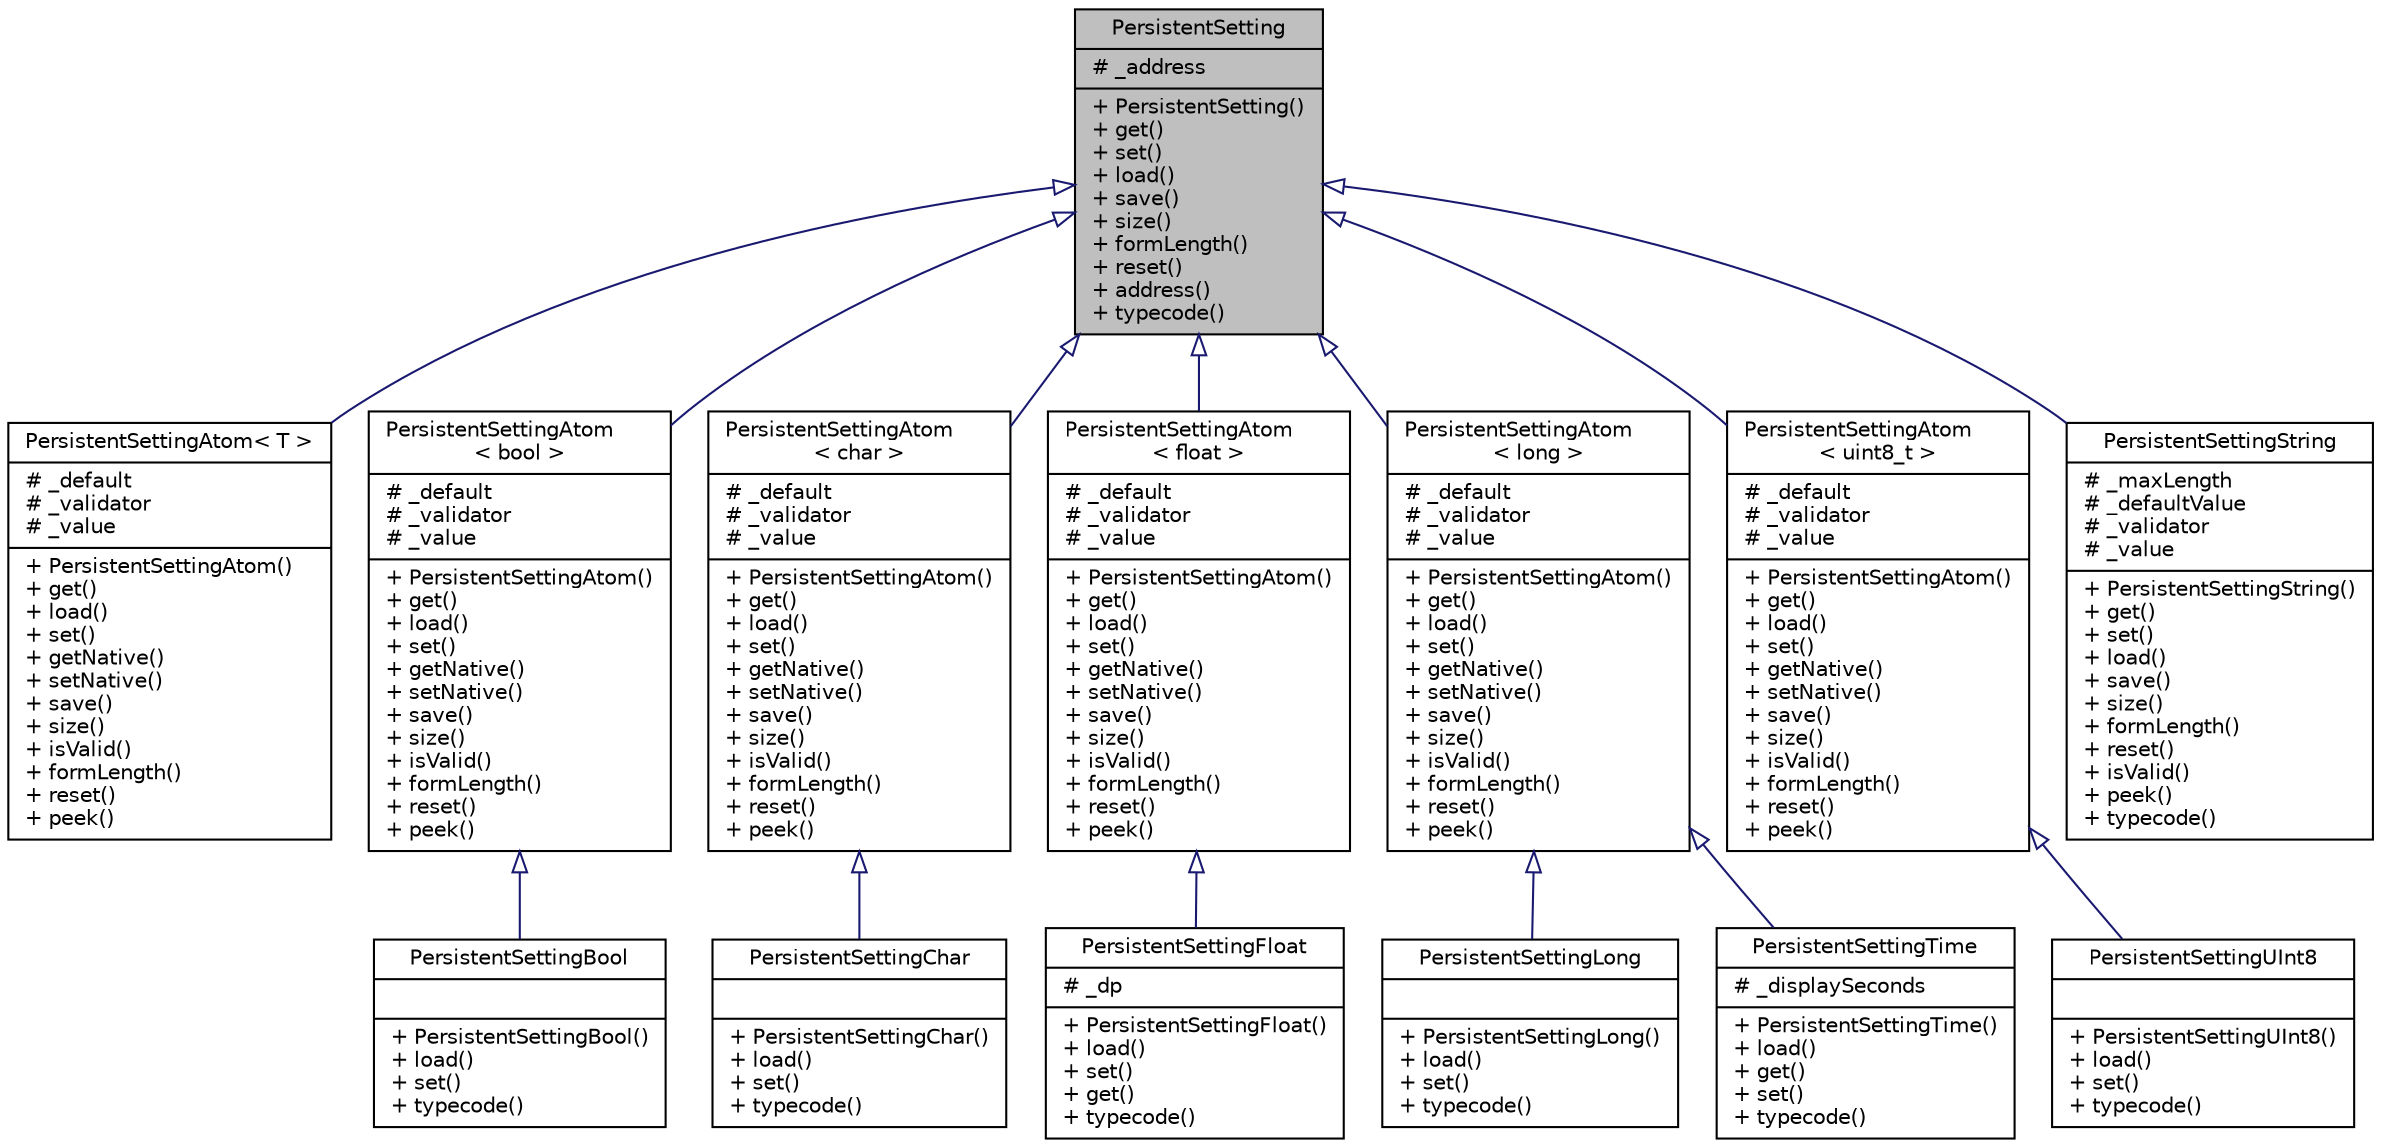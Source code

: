 digraph "PersistentSetting"
{
  edge [fontname="Helvetica",fontsize="10",labelfontname="Helvetica",labelfontsize="10"];
  node [fontname="Helvetica",fontsize="10",shape=record];
  Node0 [label="{PersistentSetting\n|# _address\l|+ PersistentSetting()\l+ get()\l+ set()\l+ load()\l+ save()\l+ size()\l+ formLength()\l+ reset()\l+ address()\l+ typecode()\l}",height=0.2,width=0.4,color="black", fillcolor="grey75", style="filled", fontcolor="black"];
  Node0 -> Node1 [dir="back",color="midnightblue",fontsize="10",style="solid",arrowtail="onormal",fontname="Helvetica"];
  Node1 [label="{PersistentSettingAtom\< T \>\n|# _default\l# _validator\l# _value\l|+ PersistentSettingAtom()\l+ get()\l+ load()\l+ set()\l+ getNative()\l+ setNative()\l+ save()\l+ size()\l+ isValid()\l+ formLength()\l+ reset()\l+ peek()\l}",height=0.2,width=0.4,color="black", fillcolor="white", style="filled",URL="$classPersistentSettingAtom.html",tooltip="EEPROM-backed non-volatile storage of atomic (non-array) settings. "];
  Node0 -> Node2 [dir="back",color="midnightblue",fontsize="10",style="solid",arrowtail="onormal",fontname="Helvetica"];
  Node2 [label="{PersistentSettingAtom\l\< bool \>\n|# _default\l# _validator\l# _value\l|+ PersistentSettingAtom()\l+ get()\l+ load()\l+ set()\l+ getNative()\l+ setNative()\l+ save()\l+ size()\l+ isValid()\l+ formLength()\l+ reset()\l+ peek()\l}",height=0.2,width=0.4,color="black", fillcolor="white", style="filled",URL="$classPersistentSettingAtom.html"];
  Node2 -> Node3 [dir="back",color="midnightblue",fontsize="10",style="solid",arrowtail="onormal",fontname="Helvetica"];
  Node3 [label="{PersistentSettingBool\n||+ PersistentSettingBool()\l+ load()\l+ set()\l+ typecode()\l}",height=0.2,width=0.4,color="black", fillcolor="white", style="filled",URL="$classPersistentSettingBool.html",tooltip="Class for storing boolean values to EEPROM. "];
  Node0 -> Node4 [dir="back",color="midnightblue",fontsize="10",style="solid",arrowtail="onormal",fontname="Helvetica"];
  Node4 [label="{PersistentSettingAtom\l\< char \>\n|# _default\l# _validator\l# _value\l|+ PersistentSettingAtom()\l+ get()\l+ load()\l+ set()\l+ getNative()\l+ setNative()\l+ save()\l+ size()\l+ isValid()\l+ formLength()\l+ reset()\l+ peek()\l}",height=0.2,width=0.4,color="black", fillcolor="white", style="filled",URL="$classPersistentSettingAtom.html"];
  Node4 -> Node5 [dir="back",color="midnightblue",fontsize="10",style="solid",arrowtail="onormal",fontname="Helvetica"];
  Node5 [label="{PersistentSettingChar\n||+ PersistentSettingChar()\l+ load()\l+ set()\l+ typecode()\l}",height=0.2,width=0.4,color="black", fillcolor="white", style="filled",URL="$classPersistentSettingChar.html",tooltip="Class for storing char values to EEPROM. "];
  Node0 -> Node6 [dir="back",color="midnightblue",fontsize="10",style="solid",arrowtail="onormal",fontname="Helvetica"];
  Node6 [label="{PersistentSettingAtom\l\< float \>\n|# _default\l# _validator\l# _value\l|+ PersistentSettingAtom()\l+ get()\l+ load()\l+ set()\l+ getNative()\l+ setNative()\l+ save()\l+ size()\l+ isValid()\l+ formLength()\l+ reset()\l+ peek()\l}",height=0.2,width=0.4,color="black", fillcolor="white", style="filled",URL="$classPersistentSettingAtom.html"];
  Node6 -> Node7 [dir="back",color="midnightblue",fontsize="10",style="solid",arrowtail="onormal",fontname="Helvetica"];
  Node7 [label="{PersistentSettingFloat\n|# _dp\l|+ PersistentSettingFloat()\l+ load()\l+ set()\l+ get()\l+ typecode()\l}",height=0.2,width=0.4,color="black", fillcolor="white", style="filled",URL="$classPersistentSettingFloat.html",tooltip="Class for storing long int values to EEPROM. "];
  Node0 -> Node8 [dir="back",color="midnightblue",fontsize="10",style="solid",arrowtail="onormal",fontname="Helvetica"];
  Node8 [label="{PersistentSettingAtom\l\< long \>\n|# _default\l# _validator\l# _value\l|+ PersistentSettingAtom()\l+ get()\l+ load()\l+ set()\l+ getNative()\l+ setNative()\l+ save()\l+ size()\l+ isValid()\l+ formLength()\l+ reset()\l+ peek()\l}",height=0.2,width=0.4,color="black", fillcolor="white", style="filled",URL="$classPersistentSettingAtom.html"];
  Node8 -> Node9 [dir="back",color="midnightblue",fontsize="10",style="solid",arrowtail="onormal",fontname="Helvetica"];
  Node9 [label="{PersistentSettingLong\n||+ PersistentSettingLong()\l+ load()\l+ set()\l+ typecode()\l}",height=0.2,width=0.4,color="black", fillcolor="white", style="filled",URL="$classPersistentSettingLong.html",tooltip="Class for storing long int values to EEPROM. "];
  Node8 -> Node10 [dir="back",color="midnightblue",fontsize="10",style="solid",arrowtail="onormal",fontname="Helvetica"];
  Node10 [label="{PersistentSettingTime\n|# _displaySeconds\l|+ PersistentSettingTime()\l+ load()\l+ get()\l+ set()\l+ typecode()\l}",height=0.2,width=0.4,color="black", fillcolor="white", style="filled",URL="$classPersistentSettingTime.html",tooltip="Class for storing time values to EEPROM. "];
  Node0 -> Node11 [dir="back",color="midnightblue",fontsize="10",style="solid",arrowtail="onormal",fontname="Helvetica"];
  Node11 [label="{PersistentSettingAtom\l\< uint8_t \>\n|# _default\l# _validator\l# _value\l|+ PersistentSettingAtom()\l+ get()\l+ load()\l+ set()\l+ getNative()\l+ setNative()\l+ save()\l+ size()\l+ isValid()\l+ formLength()\l+ reset()\l+ peek()\l}",height=0.2,width=0.4,color="black", fillcolor="white", style="filled",URL="$classPersistentSettingAtom.html"];
  Node11 -> Node12 [dir="back",color="midnightblue",fontsize="10",style="solid",arrowtail="onormal",fontname="Helvetica"];
  Node12 [label="{PersistentSettingUInt8\n||+ PersistentSettingUInt8()\l+ load()\l+ set()\l+ typecode()\l}",height=0.2,width=0.4,color="black", fillcolor="white", style="filled",URL="$classPersistentSettingUInt8.html",tooltip="Class for storing unsigned 9-bit integers values to EEPROM. "];
  Node0 -> Node13 [dir="back",color="midnightblue",fontsize="10",style="solid",arrowtail="onormal",fontname="Helvetica"];
  Node13 [label="{PersistentSettingString\n|# _maxLength\l# _defaultValue\l# _validator\l# _value\l|+ PersistentSettingString()\l+ get()\l+ set()\l+ load()\l+ save()\l+ size()\l+ formLength()\l+ reset()\l+ isValid()\l+ peek()\l+ typecode()\l}",height=0.2,width=0.4,color="black", fillcolor="white", style="filled",URL="$classPersistentSettingString.html",tooltip="EEPROM-backed non-volatile storage of atomic (non-array) settings. "];
}
